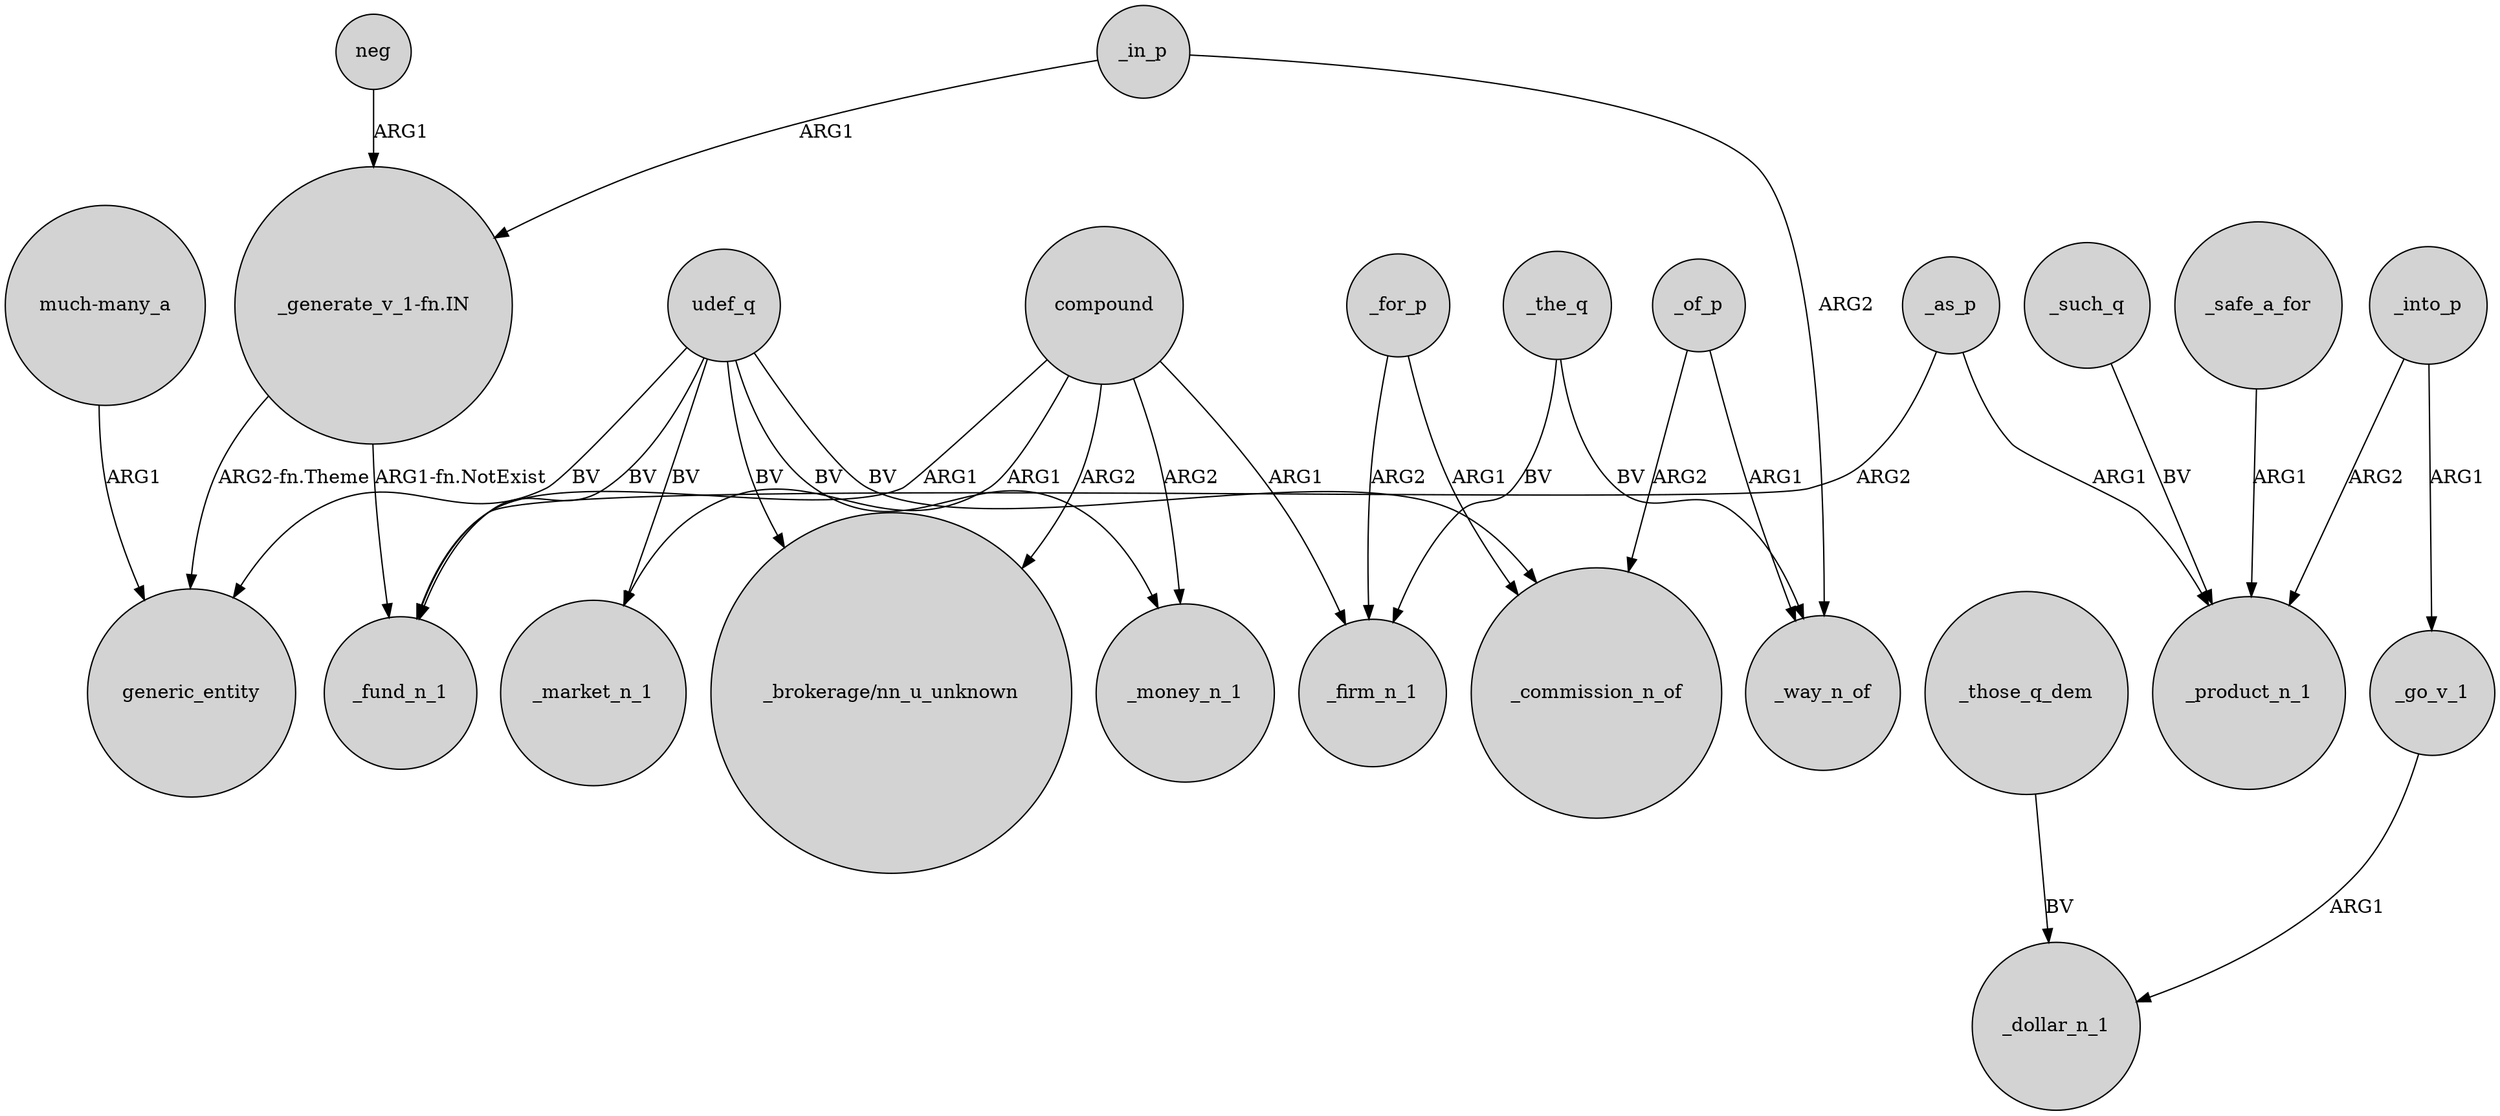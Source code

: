 digraph {
	node [shape=circle style=filled]
	udef_q -> _money_n_1 [label=BV]
	"_generate_v_1-fn.IN" -> _fund_n_1 [label="ARG1-fn.NotExist"]
	udef_q -> generic_entity [label=BV]
	"much-many_a" -> generic_entity [label=ARG1]
	_as_p -> _fund_n_1 [label=ARG2]
	_go_v_1 -> _dollar_n_1 [label=ARG1]
	_the_q -> _way_n_of [label=BV]
	_for_p -> _commission_n_of [label=ARG1]
	_those_q_dem -> _dollar_n_1 [label=BV]
	udef_q -> _market_n_1 [label=BV]
	compound -> "_brokerage/nn_u_unknown" [label=ARG2]
	_such_q -> _product_n_1 [label=BV]
	_as_p -> _product_n_1 [label=ARG1]
	_of_p -> _commission_n_of [label=ARG2]
	udef_q -> "_brokerage/nn_u_unknown" [label=BV]
	"_generate_v_1-fn.IN" -> generic_entity [label="ARG2-fn.Theme"]
	compound -> _money_n_1 [label=ARG2]
	_safe_a_for -> _product_n_1 [label=ARG1]
	udef_q -> _fund_n_1 [label=BV]
	compound -> _firm_n_1 [label=ARG1]
	udef_q -> _commission_n_of [label=BV]
	_the_q -> _firm_n_1 [label=BV]
	_for_p -> _firm_n_1 [label=ARG2]
	neg -> "_generate_v_1-fn.IN" [label=ARG1]
	compound -> _market_n_1 [label=ARG1]
	_in_p -> _way_n_of [label=ARG2]
	_of_p -> _way_n_of [label=ARG1]
	_in_p -> "_generate_v_1-fn.IN" [label=ARG1]
	_into_p -> _go_v_1 [label=ARG1]
	compound -> _fund_n_1 [label=ARG1]
	_into_p -> _product_n_1 [label=ARG2]
}
